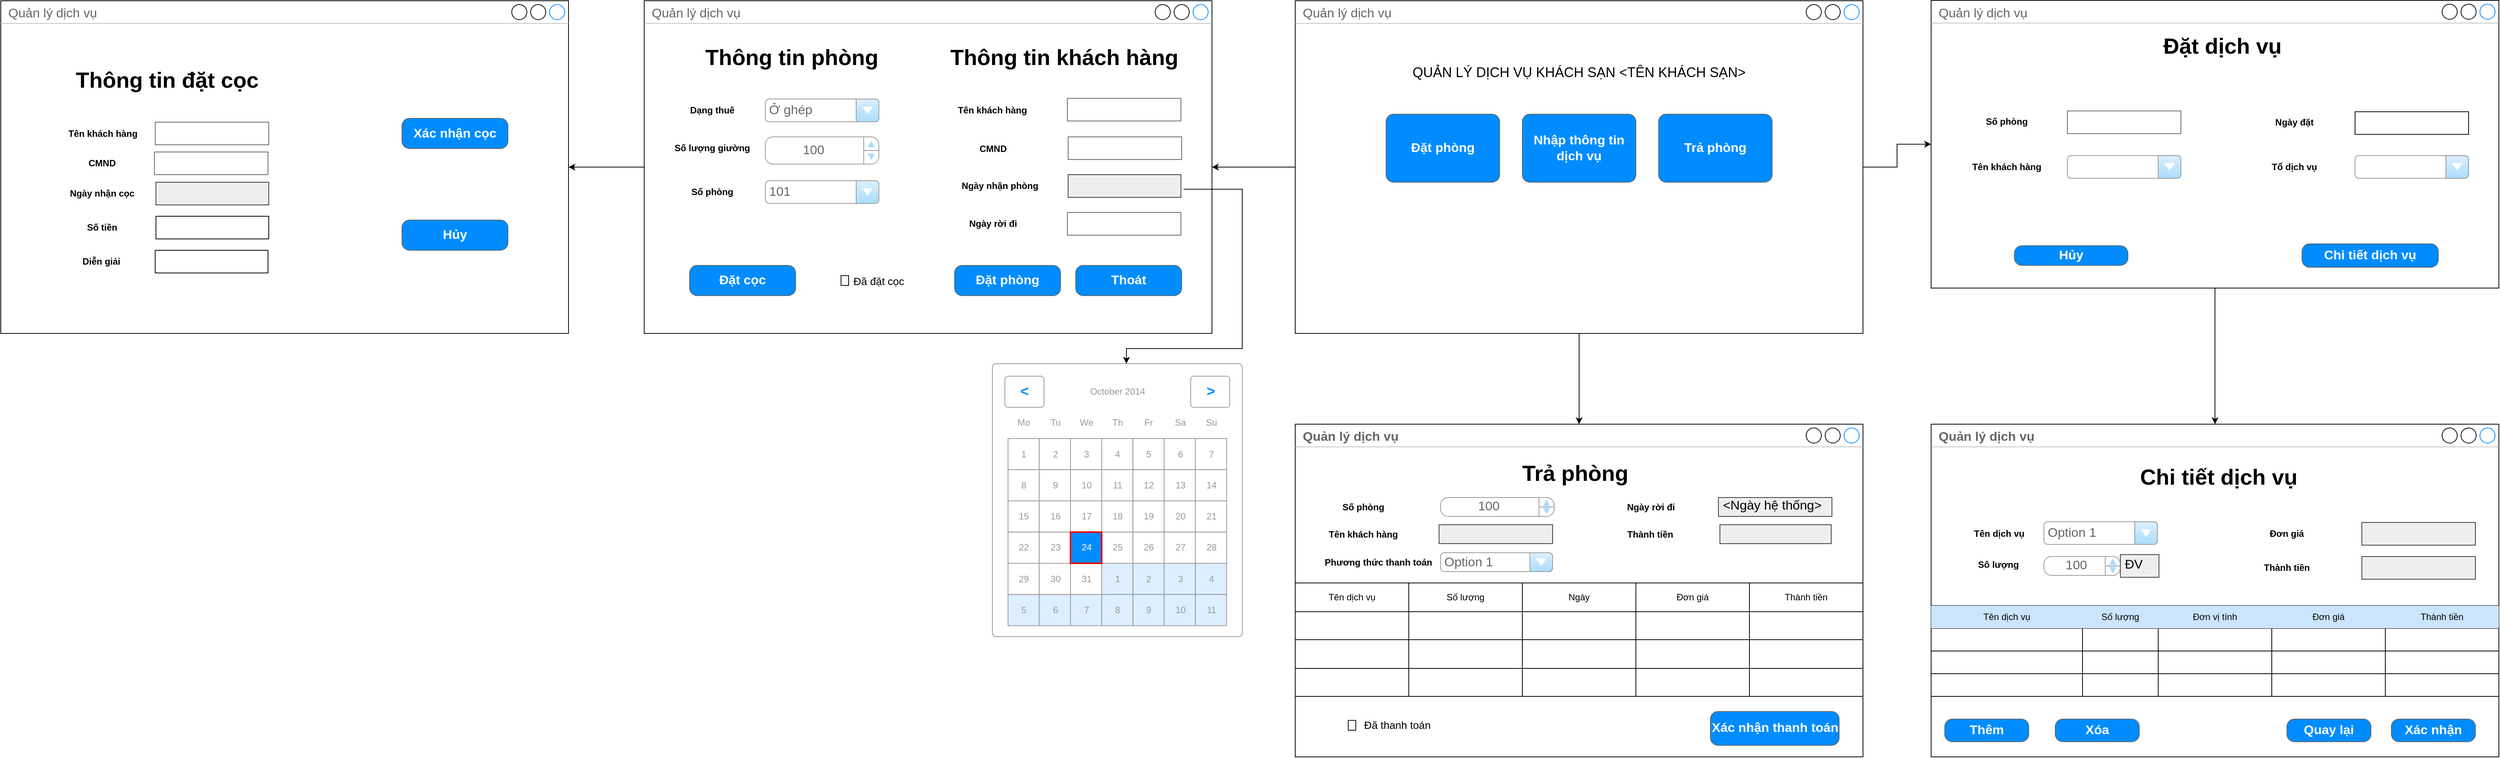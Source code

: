 <mxfile version="14.8.0" type="github">
  <diagram id="JSLYW5las_3jaCacX6Xa" name="Page-1">
    <mxGraphModel dx="2738" dy="547" grid="1" gridSize="10" guides="1" tooltips="1" connect="1" arrows="1" fold="1" page="1" pageScale="1" pageWidth="850" pageHeight="1100" math="0" shadow="0">
      <root>
        <mxCell id="0" />
        <mxCell id="1" parent="0" />
        <mxCell id="J86y39Cw3nPgJy3DNBM7-63" style="edgeStyle=orthogonalEdgeStyle;rounded=0;orthogonalLoop=1;jettySize=auto;html=1;" parent="1" source="ujUrHDo3ct17JqZA6DmU-1" target="iy7l8Z3j97CfQDaK9TCk-16" edge="1">
          <mxGeometry relative="1" as="geometry" />
        </mxCell>
        <mxCell id="J86y39Cw3nPgJy3DNBM7-64" style="edgeStyle=orthogonalEdgeStyle;rounded=0;orthogonalLoop=1;jettySize=auto;html=1;" parent="1" source="ujUrHDo3ct17JqZA6DmU-1" target="iy7l8Z3j97CfQDaK9TCk-17" edge="1">
          <mxGeometry relative="1" as="geometry" />
        </mxCell>
        <mxCell id="J86y39Cw3nPgJy3DNBM7-65" style="edgeStyle=orthogonalEdgeStyle;rounded=0;orthogonalLoop=1;jettySize=auto;html=1;" parent="1" source="ujUrHDo3ct17JqZA6DmU-1" target="ujUrHDo3ct17JqZA6DmU-11" edge="1">
          <mxGeometry relative="1" as="geometry" />
        </mxCell>
        <mxCell id="ujUrHDo3ct17JqZA6DmU-1" value="Quản lý dịch vụ" style="strokeWidth=1;shadow=0;dashed=0;align=center;html=1;shape=mxgraph.mockup.containers.window;align=left;verticalAlign=top;spacingLeft=8;strokeColor2=#008cff;strokeColor3=#c4c4c4;fontColor=#666666;mainText=;fontSize=17;labelBackgroundColor=none;" parent="1" vertex="1">
          <mxGeometry x="60" y="30" width="750" height="440" as="geometry" />
        </mxCell>
        <mxCell id="ujUrHDo3ct17JqZA6DmU-8" value="Đặt phòng" style="strokeWidth=1;shadow=0;dashed=0;align=center;html=1;shape=mxgraph.mockup.buttons.button;strokeColor=#666666;fontColor=#ffffff;mainText=;buttonStyle=round;fontSize=17;fontStyle=1;fillColor=#008cff;whiteSpace=wrap;" parent="1" vertex="1">
          <mxGeometry x="180" y="180" width="150" height="90" as="geometry" />
        </mxCell>
        <mxCell id="ujUrHDo3ct17JqZA6DmU-9" value="Nhập thông tin dịch vụ" style="strokeWidth=1;shadow=0;dashed=0;align=center;html=1;shape=mxgraph.mockup.buttons.button;strokeColor=#666666;fontColor=#ffffff;mainText=;buttonStyle=round;fontSize=17;fontStyle=1;fillColor=#008cff;whiteSpace=wrap;" parent="1" vertex="1">
          <mxGeometry x="360" y="180" width="150" height="90" as="geometry" />
        </mxCell>
        <mxCell id="ujUrHDo3ct17JqZA6DmU-10" value="Trả phòng" style="strokeWidth=1;shadow=0;dashed=0;align=center;html=1;shape=mxgraph.mockup.buttons.button;strokeColor=#666666;fontColor=#ffffff;mainText=;buttonStyle=round;fontSize=17;fontStyle=1;fillColor=#008cff;whiteSpace=wrap;" parent="1" vertex="1">
          <mxGeometry x="540" y="180" width="150" height="90" as="geometry" />
        </mxCell>
        <mxCell id="rDmMaY0uW623CmIvIKGu-4" style="edgeStyle=orthogonalEdgeStyle;rounded=0;orthogonalLoop=1;jettySize=auto;html=1;" parent="1" source="ujUrHDo3ct17JqZA6DmU-11" target="J86y39Cw3nPgJy3DNBM7-113" edge="1">
          <mxGeometry relative="1" as="geometry" />
        </mxCell>
        <mxCell id="ujUrHDo3ct17JqZA6DmU-11" value="Quản lý dịch vụ" style="strokeWidth=1;shadow=0;dashed=0;align=center;html=1;shape=mxgraph.mockup.containers.window;align=left;verticalAlign=top;spacingLeft=8;strokeColor2=#008cff;strokeColor3=#c4c4c4;fontColor=#666666;mainText=;fontSize=17;labelBackgroundColor=none;" parent="1" vertex="1">
          <mxGeometry x="-800" y="30" width="750" height="440" as="geometry" />
        </mxCell>
        <mxCell id="ujUrHDo3ct17JqZA6DmU-30" value="Dạng thuê" style="text;html=1;strokeColor=none;fillColor=none;align=center;verticalAlign=middle;whiteSpace=wrap;rounded=0;fontStyle=1" parent="1" vertex="1">
          <mxGeometry x="-770" y="160" width="120" height="30" as="geometry" />
        </mxCell>
        <mxCell id="ujUrHDo3ct17JqZA6DmU-31" value="Ở ghép" style="strokeWidth=1;shadow=0;dashed=0;align=center;html=1;shape=mxgraph.mockup.forms.comboBox;strokeColor=#999999;fillColor=#ddeeff;align=left;fillColor2=#aaddff;mainText=;fontColor=#666666;fontSize=17;spacingLeft=3;" parent="1" vertex="1">
          <mxGeometry x="-640" y="160" width="150" height="30" as="geometry" />
        </mxCell>
        <mxCell id="ujUrHDo3ct17JqZA6DmU-124" style="edgeStyle=orthogonalEdgeStyle;rounded=0;orthogonalLoop=1;jettySize=auto;html=1;fontSize=29;" parent="1" edge="1">
          <mxGeometry relative="1" as="geometry">
            <Array as="points">
              <mxPoint x="-400" y="235" />
              <mxPoint x="-400" y="453" />
              <mxPoint x="-370" y="453" />
              <mxPoint x="-370" y="990" />
            </Array>
            <mxPoint x="-490" y="235" as="sourcePoint" />
          </mxGeometry>
        </mxCell>
        <mxCell id="ujUrHDo3ct17JqZA6DmU-40" value="Thông tin phòng" style="text;html=1;strokeColor=none;fillColor=none;align=center;verticalAlign=middle;whiteSpace=wrap;rounded=0;fontSize=29;fontStyle=1" parent="1" vertex="1">
          <mxGeometry x="-760" y="70" width="310" height="70" as="geometry" />
        </mxCell>
        <mxCell id="ujUrHDo3ct17JqZA6DmU-41" value="Thông tin khách hàng" style="text;html=1;strokeColor=none;fillColor=none;align=center;verticalAlign=middle;whiteSpace=wrap;rounded=0;fontSize=29;fontStyle=1" parent="1" vertex="1">
          <mxGeometry x="-400" y="70" width="310" height="70" as="geometry" />
        </mxCell>
        <mxCell id="ujUrHDo3ct17JqZA6DmU-43" value="Tên khách hàng" style="text;html=1;strokeColor=none;fillColor=none;align=center;verticalAlign=middle;whiteSpace=wrap;rounded=0;fontStyle=1" parent="1" vertex="1">
          <mxGeometry x="-400" y="160" width="120" height="30" as="geometry" />
        </mxCell>
        <mxCell id="ujUrHDo3ct17JqZA6DmU-44" value="" style="strokeWidth=1;shadow=0;dashed=0;align=center;html=1;shape=mxgraph.mockup.text.textBox;fontColor=#666666;align=left;fontSize=17;spacingLeft=4;spacingTop=-3;strokeColor=#666666;mainText=;fillColor=#FFFFFF;" parent="1" vertex="1">
          <mxGeometry x="-241" y="159" width="150" height="30" as="geometry" />
        </mxCell>
        <mxCell id="ujUrHDo3ct17JqZA6DmU-45" value="CMND" style="text;html=1;strokeColor=none;fillColor=none;align=center;verticalAlign=middle;whiteSpace=wrap;rounded=0;fontStyle=1" parent="1" vertex="1">
          <mxGeometry x="-399" y="211" width="120" height="30" as="geometry" />
        </mxCell>
        <mxCell id="ujUrHDo3ct17JqZA6DmU-46" value="" style="strokeWidth=1;shadow=0;dashed=0;align=center;html=1;shape=mxgraph.mockup.text.textBox;fontColor=#666666;align=left;fontSize=17;spacingLeft=4;spacingTop=-3;strokeColor=#666666;mainText=;fillColor=#FFFFFF;" parent="1" vertex="1">
          <mxGeometry x="-240" y="210" width="150" height="30" as="geometry" />
        </mxCell>
        <mxCell id="ujUrHDo3ct17JqZA6DmU-47" value="Ngày rời đi" style="text;html=1;strokeColor=none;fillColor=none;align=center;verticalAlign=middle;whiteSpace=wrap;rounded=0;fontStyle=1" parent="1" vertex="1">
          <mxGeometry x="-399" y="310" width="120" height="30" as="geometry" />
        </mxCell>
        <mxCell id="ujUrHDo3ct17JqZA6DmU-117" style="edgeStyle=orthogonalEdgeStyle;rounded=0;orthogonalLoop=1;jettySize=auto;html=1;fontSize=29;exitX=1.017;exitY=0.608;exitDx=0;exitDy=0;exitPerimeter=0;" parent="1" target="ujUrHDo3ct17JqZA6DmU-63" edge="1">
          <mxGeometry relative="1" as="geometry">
            <Array as="points">
              <mxPoint x="-10" y="279" />
              <mxPoint x="-10" y="490" />
              <mxPoint x="-163" y="490" />
            </Array>
            <mxPoint x="-87.45" y="279.24" as="sourcePoint" />
          </mxGeometry>
        </mxCell>
        <mxCell id="ujUrHDo3ct17JqZA6DmU-61" value="Số lượng giường" style="text;html=1;strokeColor=none;fillColor=none;align=center;verticalAlign=middle;whiteSpace=wrap;rounded=0;fontStyle=1" parent="1" vertex="1">
          <mxGeometry x="-770" y="210" width="120" height="30" as="geometry" />
        </mxCell>
        <mxCell id="ujUrHDo3ct17JqZA6DmU-63" value="" style="strokeWidth=1;shadow=0;dashed=0;align=center;html=1;shape=mxgraph.mockup.forms.rrect;rSize=5;strokeColor=#999999;fillColor=#ffffff;fontSize=29;" parent="1" vertex="1">
          <mxGeometry x="-340" y="510" width="330" height="360.94" as="geometry" />
        </mxCell>
        <mxCell id="ujUrHDo3ct17JqZA6DmU-64" value="October 2014" style="strokeWidth=1;shadow=0;dashed=0;align=center;html=1;shape=mxgraph.mockup.forms.anchor;fontColor=#999999;" parent="ujUrHDo3ct17JqZA6DmU-63" vertex="1">
          <mxGeometry x="61.875" y="16.5" width="206.25" height="41.25" as="geometry" />
        </mxCell>
        <mxCell id="ujUrHDo3ct17JqZA6DmU-65" value="&lt;" style="strokeWidth=1;shadow=0;dashed=0;align=center;html=1;shape=mxgraph.mockup.forms.rrect;rSize=4;strokeColor=#999999;fontColor=#008cff;fontSize=19;fontStyle=1;" parent="ujUrHDo3ct17JqZA6DmU-63" vertex="1">
          <mxGeometry x="16.5" y="16.5" width="51.562" height="41.25" as="geometry" />
        </mxCell>
        <mxCell id="ujUrHDo3ct17JqZA6DmU-66" value="&gt;" style="strokeWidth=1;shadow=0;dashed=0;align=center;html=1;shape=mxgraph.mockup.forms.rrect;rSize=4;strokeColor=#999999;fontColor=#008cff;fontSize=19;fontStyle=1;" parent="ujUrHDo3ct17JqZA6DmU-63" vertex="1">
          <mxGeometry x="261.938" y="16.5" width="51.562" height="41.25" as="geometry" />
        </mxCell>
        <mxCell id="ujUrHDo3ct17JqZA6DmU-67" value="Mo" style="strokeWidth=1;shadow=0;dashed=0;align=center;html=1;shape=mxgraph.mockup.forms.anchor;fontColor=#999999;" parent="ujUrHDo3ct17JqZA6DmU-63" vertex="1">
          <mxGeometry x="20.625" y="57.75" width="41.25" height="41.25" as="geometry" />
        </mxCell>
        <mxCell id="ujUrHDo3ct17JqZA6DmU-68" value="Tu" style="strokeWidth=1;shadow=0;dashed=0;align=center;html=1;shape=mxgraph.mockup.forms.anchor;fontColor=#999999;" parent="ujUrHDo3ct17JqZA6DmU-63" vertex="1">
          <mxGeometry x="61.875" y="57.75" width="41.25" height="41.25" as="geometry" />
        </mxCell>
        <mxCell id="ujUrHDo3ct17JqZA6DmU-69" value="We" style="strokeWidth=1;shadow=0;dashed=0;align=center;html=1;shape=mxgraph.mockup.forms.anchor;fontColor=#999999;" parent="ujUrHDo3ct17JqZA6DmU-63" vertex="1">
          <mxGeometry x="103.125" y="57.75" width="41.25" height="41.25" as="geometry" />
        </mxCell>
        <mxCell id="ujUrHDo3ct17JqZA6DmU-70" value="Th" style="strokeWidth=1;shadow=0;dashed=0;align=center;html=1;shape=mxgraph.mockup.forms.anchor;fontColor=#999999;" parent="ujUrHDo3ct17JqZA6DmU-63" vertex="1">
          <mxGeometry x="144.375" y="57.75" width="41.25" height="41.25" as="geometry" />
        </mxCell>
        <mxCell id="ujUrHDo3ct17JqZA6DmU-71" value="Fr" style="strokeWidth=1;shadow=0;dashed=0;align=center;html=1;shape=mxgraph.mockup.forms.anchor;fontColor=#999999;" parent="ujUrHDo3ct17JqZA6DmU-63" vertex="1">
          <mxGeometry x="185.625" y="57.75" width="41.25" height="41.25" as="geometry" />
        </mxCell>
        <mxCell id="ujUrHDo3ct17JqZA6DmU-72" value="Sa" style="strokeWidth=1;shadow=0;dashed=0;align=center;html=1;shape=mxgraph.mockup.forms.anchor;fontColor=#999999;" parent="ujUrHDo3ct17JqZA6DmU-63" vertex="1">
          <mxGeometry x="226.875" y="57.75" width="41.25" height="41.25" as="geometry" />
        </mxCell>
        <mxCell id="ujUrHDo3ct17JqZA6DmU-73" value="Su" style="strokeWidth=1;shadow=0;dashed=0;align=center;html=1;shape=mxgraph.mockup.forms.anchor;fontColor=#999999;" parent="ujUrHDo3ct17JqZA6DmU-63" vertex="1">
          <mxGeometry x="268.125" y="57.75" width="41.25" height="41.25" as="geometry" />
        </mxCell>
        <mxCell id="ujUrHDo3ct17JqZA6DmU-74" value="1" style="strokeWidth=1;shadow=0;dashed=0;align=center;html=1;shape=mxgraph.mockup.forms.rrect;rSize=0;strokeColor=#999999;fontColor=#999999;" parent="ujUrHDo3ct17JqZA6DmU-63" vertex="1">
          <mxGeometry x="20.625" y="99.001" width="41.25" height="41.25" as="geometry" />
        </mxCell>
        <mxCell id="ujUrHDo3ct17JqZA6DmU-75" value="2" style="strokeWidth=1;shadow=0;dashed=0;align=center;html=1;shape=mxgraph.mockup.forms.rrect;rSize=0;strokeColor=#999999;fontColor=#999999;" parent="ujUrHDo3ct17JqZA6DmU-63" vertex="1">
          <mxGeometry x="61.875" y="99.001" width="41.25" height="41.25" as="geometry" />
        </mxCell>
        <mxCell id="ujUrHDo3ct17JqZA6DmU-76" value="3" style="strokeWidth=1;shadow=0;dashed=0;align=center;html=1;shape=mxgraph.mockup.forms.rrect;rSize=0;strokeColor=#999999;fontColor=#999999;" parent="ujUrHDo3ct17JqZA6DmU-63" vertex="1">
          <mxGeometry x="103.125" y="99.001" width="41.25" height="41.25" as="geometry" />
        </mxCell>
        <mxCell id="ujUrHDo3ct17JqZA6DmU-77" value="4" style="strokeWidth=1;shadow=0;dashed=0;align=center;html=1;shape=mxgraph.mockup.forms.rrect;rSize=0;strokeColor=#999999;fontColor=#999999;" parent="ujUrHDo3ct17JqZA6DmU-63" vertex="1">
          <mxGeometry x="144.375" y="99.001" width="41.25" height="41.25" as="geometry" />
        </mxCell>
        <mxCell id="ujUrHDo3ct17JqZA6DmU-78" value="5" style="strokeWidth=1;shadow=0;dashed=0;align=center;html=1;shape=mxgraph.mockup.forms.rrect;rSize=0;strokeColor=#999999;fontColor=#999999;" parent="ujUrHDo3ct17JqZA6DmU-63" vertex="1">
          <mxGeometry x="185.625" y="99.001" width="41.25" height="41.25" as="geometry" />
        </mxCell>
        <mxCell id="ujUrHDo3ct17JqZA6DmU-79" value="6" style="strokeWidth=1;shadow=0;dashed=0;align=center;html=1;shape=mxgraph.mockup.forms.rrect;rSize=0;strokeColor=#999999;fontColor=#999999;" parent="ujUrHDo3ct17JqZA6DmU-63" vertex="1">
          <mxGeometry x="226.875" y="99.001" width="41.25" height="41.25" as="geometry" />
        </mxCell>
        <mxCell id="ujUrHDo3ct17JqZA6DmU-80" value="7" style="strokeWidth=1;shadow=0;dashed=0;align=center;html=1;shape=mxgraph.mockup.forms.rrect;rSize=0;strokeColor=#999999;fontColor=#999999;" parent="ujUrHDo3ct17JqZA6DmU-63" vertex="1">
          <mxGeometry x="268.125" y="99.001" width="41.25" height="41.25" as="geometry" />
        </mxCell>
        <mxCell id="ujUrHDo3ct17JqZA6DmU-81" value="8" style="strokeWidth=1;shadow=0;dashed=0;align=center;html=1;shape=mxgraph.mockup.forms.rrect;rSize=0;strokeColor=#999999;fontColor=#999999;" parent="ujUrHDo3ct17JqZA6DmU-63" vertex="1">
          <mxGeometry x="20.625" y="140.251" width="41.25" height="41.25" as="geometry" />
        </mxCell>
        <mxCell id="ujUrHDo3ct17JqZA6DmU-82" value="9" style="strokeWidth=1;shadow=0;dashed=0;align=center;html=1;shape=mxgraph.mockup.forms.rrect;rSize=0;strokeColor=#999999;fontColor=#999999;" parent="ujUrHDo3ct17JqZA6DmU-63" vertex="1">
          <mxGeometry x="61.875" y="140.251" width="41.25" height="41.25" as="geometry" />
        </mxCell>
        <mxCell id="ujUrHDo3ct17JqZA6DmU-83" value="10" style="strokeWidth=1;shadow=0;dashed=0;align=center;html=1;shape=mxgraph.mockup.forms.rrect;rSize=0;strokeColor=#999999;fontColor=#999999;" parent="ujUrHDo3ct17JqZA6DmU-63" vertex="1">
          <mxGeometry x="103.125" y="140.251" width="41.25" height="41.25" as="geometry" />
        </mxCell>
        <mxCell id="ujUrHDo3ct17JqZA6DmU-84" value="11" style="strokeWidth=1;shadow=0;dashed=0;align=center;html=1;shape=mxgraph.mockup.forms.rrect;rSize=0;strokeColor=#999999;fontColor=#999999;" parent="ujUrHDo3ct17JqZA6DmU-63" vertex="1">
          <mxGeometry x="144.375" y="140.251" width="41.25" height="41.25" as="geometry" />
        </mxCell>
        <mxCell id="ujUrHDo3ct17JqZA6DmU-85" value="12" style="strokeWidth=1;shadow=0;dashed=0;align=center;html=1;shape=mxgraph.mockup.forms.rrect;rSize=0;strokeColor=#999999;fontColor=#999999;" parent="ujUrHDo3ct17JqZA6DmU-63" vertex="1">
          <mxGeometry x="185.625" y="140.251" width="41.25" height="41.25" as="geometry" />
        </mxCell>
        <mxCell id="ujUrHDo3ct17JqZA6DmU-86" value="13" style="strokeWidth=1;shadow=0;dashed=0;align=center;html=1;shape=mxgraph.mockup.forms.rrect;rSize=0;strokeColor=#999999;fontColor=#999999;" parent="ujUrHDo3ct17JqZA6DmU-63" vertex="1">
          <mxGeometry x="226.875" y="140.251" width="41.25" height="41.25" as="geometry" />
        </mxCell>
        <mxCell id="ujUrHDo3ct17JqZA6DmU-87" value="14" style="strokeWidth=1;shadow=0;dashed=0;align=center;html=1;shape=mxgraph.mockup.forms.rrect;rSize=0;strokeColor=#999999;fontColor=#999999;" parent="ujUrHDo3ct17JqZA6DmU-63" vertex="1">
          <mxGeometry x="268.125" y="140.251" width="41.25" height="41.25" as="geometry" />
        </mxCell>
        <mxCell id="ujUrHDo3ct17JqZA6DmU-88" value="15" style="strokeWidth=1;shadow=0;dashed=0;align=center;html=1;shape=mxgraph.mockup.forms.rrect;rSize=0;strokeColor=#999999;fontColor=#999999;" parent="ujUrHDo3ct17JqZA6DmU-63" vertex="1">
          <mxGeometry x="20.625" y="181.501" width="41.25" height="41.25" as="geometry" />
        </mxCell>
        <mxCell id="ujUrHDo3ct17JqZA6DmU-89" value="16" style="strokeWidth=1;shadow=0;dashed=0;align=center;html=1;shape=mxgraph.mockup.forms.rrect;rSize=0;strokeColor=#999999;fontColor=#999999;" parent="ujUrHDo3ct17JqZA6DmU-63" vertex="1">
          <mxGeometry x="61.875" y="181.501" width="41.25" height="41.25" as="geometry" />
        </mxCell>
        <mxCell id="ujUrHDo3ct17JqZA6DmU-90" value="17" style="strokeWidth=1;shadow=0;dashed=0;align=center;html=1;shape=mxgraph.mockup.forms.rrect;rSize=0;strokeColor=#999999;fontColor=#999999;" parent="ujUrHDo3ct17JqZA6DmU-63" vertex="1">
          <mxGeometry x="103.125" y="181.501" width="41.25" height="41.25" as="geometry" />
        </mxCell>
        <mxCell id="ujUrHDo3ct17JqZA6DmU-91" value="18" style="strokeWidth=1;shadow=0;dashed=0;align=center;html=1;shape=mxgraph.mockup.forms.rrect;rSize=0;strokeColor=#999999;fontColor=#999999;" parent="ujUrHDo3ct17JqZA6DmU-63" vertex="1">
          <mxGeometry x="144.375" y="181.501" width="41.25" height="41.25" as="geometry" />
        </mxCell>
        <mxCell id="ujUrHDo3ct17JqZA6DmU-92" value="19" style="strokeWidth=1;shadow=0;dashed=0;align=center;html=1;shape=mxgraph.mockup.forms.rrect;rSize=0;strokeColor=#999999;fontColor=#999999;" parent="ujUrHDo3ct17JqZA6DmU-63" vertex="1">
          <mxGeometry x="185.625" y="181.501" width="41.25" height="41.25" as="geometry" />
        </mxCell>
        <mxCell id="ujUrHDo3ct17JqZA6DmU-93" value="20" style="strokeWidth=1;shadow=0;dashed=0;align=center;html=1;shape=mxgraph.mockup.forms.rrect;rSize=0;strokeColor=#999999;fontColor=#999999;" parent="ujUrHDo3ct17JqZA6DmU-63" vertex="1">
          <mxGeometry x="226.875" y="181.501" width="41.25" height="41.25" as="geometry" />
        </mxCell>
        <mxCell id="ujUrHDo3ct17JqZA6DmU-94" value="21" style="strokeWidth=1;shadow=0;dashed=0;align=center;html=1;shape=mxgraph.mockup.forms.rrect;rSize=0;strokeColor=#999999;fontColor=#999999;" parent="ujUrHDo3ct17JqZA6DmU-63" vertex="1">
          <mxGeometry x="268.125" y="181.501" width="41.25" height="41.25" as="geometry" />
        </mxCell>
        <mxCell id="ujUrHDo3ct17JqZA6DmU-95" value="22" style="strokeWidth=1;shadow=0;dashed=0;align=center;html=1;shape=mxgraph.mockup.forms.rrect;rSize=0;strokeColor=#999999;fontColor=#999999;" parent="ujUrHDo3ct17JqZA6DmU-63" vertex="1">
          <mxGeometry x="20.625" y="222.752" width="41.25" height="41.25" as="geometry" />
        </mxCell>
        <mxCell id="ujUrHDo3ct17JqZA6DmU-96" value="23" style="strokeWidth=1;shadow=0;dashed=0;align=center;html=1;shape=mxgraph.mockup.forms.rrect;rSize=0;strokeColor=#999999;fontColor=#999999;" parent="ujUrHDo3ct17JqZA6DmU-63" vertex="1">
          <mxGeometry x="61.875" y="222.752" width="41.25" height="41.25" as="geometry" />
        </mxCell>
        <mxCell id="ujUrHDo3ct17JqZA6DmU-97" value="25" style="strokeWidth=1;shadow=0;dashed=0;align=center;html=1;shape=mxgraph.mockup.forms.rrect;rSize=0;strokeColor=#999999;fontColor=#999999;" parent="ujUrHDo3ct17JqZA6DmU-63" vertex="1">
          <mxGeometry x="144.375" y="222.752" width="41.25" height="41.25" as="geometry" />
        </mxCell>
        <mxCell id="ujUrHDo3ct17JqZA6DmU-98" value="26" style="strokeWidth=1;shadow=0;dashed=0;align=center;html=1;shape=mxgraph.mockup.forms.rrect;rSize=0;strokeColor=#999999;fontColor=#999999;" parent="ujUrHDo3ct17JqZA6DmU-63" vertex="1">
          <mxGeometry x="185.625" y="222.752" width="41.25" height="41.25" as="geometry" />
        </mxCell>
        <mxCell id="ujUrHDo3ct17JqZA6DmU-99" value="27" style="strokeWidth=1;shadow=0;dashed=0;align=center;html=1;shape=mxgraph.mockup.forms.rrect;rSize=0;strokeColor=#999999;fontColor=#999999;" parent="ujUrHDo3ct17JqZA6DmU-63" vertex="1">
          <mxGeometry x="226.875" y="222.752" width="41.25" height="41.25" as="geometry" />
        </mxCell>
        <mxCell id="ujUrHDo3ct17JqZA6DmU-100" value="28" style="strokeWidth=1;shadow=0;dashed=0;align=center;html=1;shape=mxgraph.mockup.forms.rrect;rSize=0;strokeColor=#999999;fontColor=#999999;" parent="ujUrHDo3ct17JqZA6DmU-63" vertex="1">
          <mxGeometry x="268.125" y="222.752" width="41.25" height="41.25" as="geometry" />
        </mxCell>
        <mxCell id="ujUrHDo3ct17JqZA6DmU-101" value="29" style="strokeWidth=1;shadow=0;dashed=0;align=center;html=1;shape=mxgraph.mockup.forms.rrect;rSize=0;strokeColor=#999999;fontColor=#999999;" parent="ujUrHDo3ct17JqZA6DmU-63" vertex="1">
          <mxGeometry x="20.625" y="264.002" width="41.25" height="41.25" as="geometry" />
        </mxCell>
        <mxCell id="ujUrHDo3ct17JqZA6DmU-102" value="30" style="strokeWidth=1;shadow=0;dashed=0;align=center;html=1;shape=mxgraph.mockup.forms.rrect;rSize=0;strokeColor=#999999;fontColor=#999999;" parent="ujUrHDo3ct17JqZA6DmU-63" vertex="1">
          <mxGeometry x="61.875" y="264.002" width="41.25" height="41.25" as="geometry" />
        </mxCell>
        <mxCell id="ujUrHDo3ct17JqZA6DmU-103" value="31" style="strokeWidth=1;shadow=0;dashed=0;align=center;html=1;shape=mxgraph.mockup.forms.rrect;rSize=0;strokeColor=#999999;fontColor=#999999;" parent="ujUrHDo3ct17JqZA6DmU-63" vertex="1">
          <mxGeometry x="103.125" y="264.002" width="41.25" height="41.25" as="geometry" />
        </mxCell>
        <mxCell id="ujUrHDo3ct17JqZA6DmU-104" value="1" style="strokeWidth=1;shadow=0;dashed=0;align=center;html=1;shape=mxgraph.mockup.forms.rrect;rSize=0;strokeColor=#999999;fontColor=#999999;fillColor=#ddeeff;" parent="ujUrHDo3ct17JqZA6DmU-63" vertex="1">
          <mxGeometry x="144.375" y="264.002" width="41.25" height="41.25" as="geometry" />
        </mxCell>
        <mxCell id="ujUrHDo3ct17JqZA6DmU-105" value="2" style="strokeWidth=1;shadow=0;dashed=0;align=center;html=1;shape=mxgraph.mockup.forms.rrect;rSize=0;strokeColor=#999999;fontColor=#999999;fillColor=#ddeeff;" parent="ujUrHDo3ct17JqZA6DmU-63" vertex="1">
          <mxGeometry x="185.625" y="264.002" width="41.25" height="41.25" as="geometry" />
        </mxCell>
        <mxCell id="ujUrHDo3ct17JqZA6DmU-106" value="3" style="strokeWidth=1;shadow=0;dashed=0;align=center;html=1;shape=mxgraph.mockup.forms.rrect;rSize=0;strokeColor=#999999;fontColor=#999999;fillColor=#ddeeff;" parent="ujUrHDo3ct17JqZA6DmU-63" vertex="1">
          <mxGeometry x="226.875" y="264.002" width="41.25" height="41.25" as="geometry" />
        </mxCell>
        <mxCell id="ujUrHDo3ct17JqZA6DmU-107" value="4" style="strokeWidth=1;shadow=0;dashed=0;align=center;html=1;shape=mxgraph.mockup.forms.rrect;rSize=0;strokeColor=#999999;fontColor=#999999;fillColor=#ddeeff;" parent="ujUrHDo3ct17JqZA6DmU-63" vertex="1">
          <mxGeometry x="268.125" y="264.002" width="41.25" height="41.25" as="geometry" />
        </mxCell>
        <mxCell id="ujUrHDo3ct17JqZA6DmU-108" value="5" style="strokeWidth=1;shadow=0;dashed=0;align=center;html=1;shape=mxgraph.mockup.forms.rrect;rSize=0;strokeColor=#999999;fontColor=#999999;fillColor=#ddeeff;" parent="ujUrHDo3ct17JqZA6DmU-63" vertex="1">
          <mxGeometry x="20.625" y="305.252" width="41.25" height="41.25" as="geometry" />
        </mxCell>
        <mxCell id="ujUrHDo3ct17JqZA6DmU-109" value="6" style="strokeWidth=1;shadow=0;dashed=0;align=center;html=1;shape=mxgraph.mockup.forms.rrect;rSize=0;strokeColor=#999999;fontColor=#999999;fillColor=#ddeeff;" parent="ujUrHDo3ct17JqZA6DmU-63" vertex="1">
          <mxGeometry x="61.875" y="305.252" width="41.25" height="41.25" as="geometry" />
        </mxCell>
        <mxCell id="ujUrHDo3ct17JqZA6DmU-110" value="7" style="strokeWidth=1;shadow=0;dashed=0;align=center;html=1;shape=mxgraph.mockup.forms.rrect;rSize=0;strokeColor=#999999;fontColor=#999999;fillColor=#ddeeff;" parent="ujUrHDo3ct17JqZA6DmU-63" vertex="1">
          <mxGeometry x="103.125" y="305.252" width="41.25" height="41.25" as="geometry" />
        </mxCell>
        <mxCell id="ujUrHDo3ct17JqZA6DmU-111" value="8" style="strokeWidth=1;shadow=0;dashed=0;align=center;html=1;shape=mxgraph.mockup.forms.rrect;rSize=0;strokeColor=#999999;fontColor=#999999;fillColor=#ddeeff;" parent="ujUrHDo3ct17JqZA6DmU-63" vertex="1">
          <mxGeometry x="144.375" y="305.252" width="41.25" height="41.25" as="geometry" />
        </mxCell>
        <mxCell id="ujUrHDo3ct17JqZA6DmU-112" value="9" style="strokeWidth=1;shadow=0;dashed=0;align=center;html=1;shape=mxgraph.mockup.forms.rrect;rSize=0;strokeColor=#999999;fontColor=#999999;fillColor=#ddeeff;" parent="ujUrHDo3ct17JqZA6DmU-63" vertex="1">
          <mxGeometry x="185.625" y="305.252" width="41.25" height="41.25" as="geometry" />
        </mxCell>
        <mxCell id="ujUrHDo3ct17JqZA6DmU-113" value="10" style="strokeWidth=1;shadow=0;dashed=0;align=center;html=1;shape=mxgraph.mockup.forms.rrect;rSize=0;strokeColor=#999999;fontColor=#999999;fillColor=#ddeeff;" parent="ujUrHDo3ct17JqZA6DmU-63" vertex="1">
          <mxGeometry x="226.875" y="305.252" width="41.25" height="41.25" as="geometry" />
        </mxCell>
        <mxCell id="ujUrHDo3ct17JqZA6DmU-114" value="11" style="strokeWidth=1;shadow=0;dashed=0;align=center;html=1;shape=mxgraph.mockup.forms.rrect;rSize=0;strokeColor=#999999;fontColor=#999999;fillColor=#ddeeff;" parent="ujUrHDo3ct17JqZA6DmU-63" vertex="1">
          <mxGeometry x="268.125" y="305.252" width="41.25" height="41.25" as="geometry" />
        </mxCell>
        <mxCell id="ujUrHDo3ct17JqZA6DmU-115" value="24" style="strokeWidth=1;shadow=0;dashed=0;align=center;html=1;shape=mxgraph.mockup.forms.rrect;rSize=0;strokeColor=#ff0000;fontColor=#ffffff;strokeWidth=2;fillColor=#008cff;" parent="ujUrHDo3ct17JqZA6DmU-63" vertex="1">
          <mxGeometry x="103.125" y="222.752" width="41.25" height="41.25" as="geometry" />
        </mxCell>
        <mxCell id="ujUrHDo3ct17JqZA6DmU-132" value="&lt;table cellpadding=&quot;0&quot; cellspacing=&quot;0&quot; style=&quot;width:100%;height:100%;&quot;&gt;&lt;tr&gt;&lt;td style=&quot;width:85%&quot;&gt;100&lt;/td&gt;&lt;td style=&quot;width:15%&quot;&gt;&lt;/td&gt;&lt;/tr&gt;&lt;/table&gt;" style="strokeWidth=1;shadow=0;dashed=0;align=center;html=1;shape=mxgraph.mockup.forms.spinner;strokeColor=#999999;spinLayout=right;spinStyle=normal;adjStyle=triangle;fillColor=#aaddff;fontSize=17;fontColor=#666666;mainText=;html=1;overflow=fill;" parent="1" vertex="1">
          <mxGeometry x="-640" y="210" width="150" height="36" as="geometry" />
        </mxCell>
        <mxCell id="iy7l8Z3j97CfQDaK9TCk-1" value="QUẢN LÝ DỊCH VỤ KHÁCH SẠN &amp;lt;TÊN KHÁCH SẠN&amp;gt;" style="text;html=1;strokeColor=none;fillColor=none;align=center;verticalAlign=middle;whiteSpace=wrap;rounded=0;fontSize=18;" parent="1" vertex="1">
          <mxGeometry x="180" y="80" width="510" height="90" as="geometry" />
        </mxCell>
        <mxCell id="iy7l8Z3j97CfQDaK9TCk-15" value="Thoát" style="strokeWidth=1;shadow=0;dashed=0;align=center;html=1;shape=mxgraph.mockup.buttons.button;strokeColor=#666666;fontColor=#ffffff;mainText=;buttonStyle=round;fontSize=17;fontStyle=1;fillColor=#008cff;whiteSpace=wrap;" parent="1" vertex="1">
          <mxGeometry x="-230" y="380" width="140" height="40" as="geometry" />
        </mxCell>
        <mxCell id="J86y39Cw3nPgJy3DNBM7-62" style="edgeStyle=orthogonalEdgeStyle;rounded=0;orthogonalLoop=1;jettySize=auto;html=1;" parent="1" source="iy7l8Z3j97CfQDaK9TCk-16" target="J86y39Cw3nPgJy3DNBM7-3" edge="1">
          <mxGeometry relative="1" as="geometry" />
        </mxCell>
        <mxCell id="iy7l8Z3j97CfQDaK9TCk-16" value="Quản lý dịch vụ" style="strokeWidth=1;shadow=0;dashed=0;align=center;html=1;shape=mxgraph.mockup.containers.window;align=left;verticalAlign=top;spacingLeft=8;strokeColor2=#008cff;strokeColor3=#c4c4c4;fontColor=#666666;mainText=;fontSize=17;labelBackgroundColor=none;" parent="1" vertex="1">
          <mxGeometry x="900" y="29.5" width="750" height="380.5" as="geometry" />
        </mxCell>
        <mxCell id="WSn2ks0rtRTlL89xFY6x-6" value="Đặt phòng" style="strokeWidth=1;shadow=0;dashed=0;align=center;html=1;shape=mxgraph.mockup.buttons.button;strokeColor=#666666;fontColor=#ffffff;mainText=;buttonStyle=round;fontSize=17;fontStyle=1;fillColor=#008cff;whiteSpace=wrap;" parent="1" vertex="1">
          <mxGeometry x="-390" y="380" width="140" height="40" as="geometry" />
        </mxCell>
        <mxCell id="WSn2ks0rtRTlL89xFY6x-7" value="Số phòng" style="text;html=1;strokeColor=none;fillColor=none;align=center;verticalAlign=middle;whiteSpace=wrap;rounded=0;fontStyle=1" parent="1" vertex="1">
          <mxGeometry x="940" y="174.75" width="120" height="30" as="geometry" />
        </mxCell>
        <mxCell id="WSn2ks0rtRTlL89xFY6x-8" value="" style="strokeWidth=1;shadow=0;dashed=0;align=center;html=1;shape=mxgraph.mockup.text.textBox;fontColor=#666666;align=left;fontSize=17;spacingLeft=4;spacingTop=-3;strokeColor=#666666;mainText=;fillColor=#FFFFFF;" parent="1" vertex="1">
          <mxGeometry x="1080" y="175.75" width="150" height="30" as="geometry" />
        </mxCell>
        <mxCell id="WSn2ks0rtRTlL89xFY6x-9" value="Đặt dịch vụ" style="text;html=1;strokeColor=none;fillColor=none;align=center;verticalAlign=middle;whiteSpace=wrap;rounded=0;fontSize=29;fontStyle=1" parent="1" vertex="1">
          <mxGeometry x="1130" y="70" width="310" height="40" as="geometry" />
        </mxCell>
        <mxCell id="WSn2ks0rtRTlL89xFY6x-10" value="Tổ dịch vụ" style="text;html=1;strokeColor=none;fillColor=none;align=center;verticalAlign=middle;whiteSpace=wrap;rounded=0;fontStyle=1" parent="1" vertex="1">
          <mxGeometry x="1320" y="234.75" width="120" height="30" as="geometry" />
        </mxCell>
        <mxCell id="VkYrBGM2DWGojtH8OoqM-132" value="" style="group" parent="1" vertex="1" connectable="0">
          <mxGeometry x="50" y="590" width="760" height="440" as="geometry" />
        </mxCell>
        <mxCell id="iy7l8Z3j97CfQDaK9TCk-17" value="Quản lý dịch vụ" style="strokeWidth=1;shadow=0;dashed=0;align=center;html=1;shape=mxgraph.mockup.containers.window;align=left;verticalAlign=top;spacingLeft=8;strokeColor2=#008cff;strokeColor3=#c4c4c4;fontColor=#666666;mainText=;fontSize=17;labelBackgroundColor=none;fontStyle=1" parent="VkYrBGM2DWGojtH8OoqM-132" vertex="1">
          <mxGeometry x="10" width="750" height="440" as="geometry" />
        </mxCell>
        <mxCell id="WSn2ks0rtRTlL89xFY6x-16" value="Trả phòng" style="text;html=1;strokeColor=none;fillColor=none;align=center;verticalAlign=middle;whiteSpace=wrap;rounded=0;fontSize=29;fontStyle=1" parent="VkYrBGM2DWGojtH8OoqM-132" vertex="1">
          <mxGeometry x="215" y="40" width="330" height="50" as="geometry" />
        </mxCell>
        <mxCell id="WSn2ks0rtRTlL89xFY6x-17" value="Số phòng" style="text;html=1;strokeColor=none;fillColor=none;align=center;verticalAlign=middle;whiteSpace=wrap;rounded=0;fontStyle=1" parent="VkYrBGM2DWGojtH8OoqM-132" vertex="1">
          <mxGeometry x="40" y="97" width="120" height="25" as="geometry" />
        </mxCell>
        <mxCell id="WSn2ks0rtRTlL89xFY6x-18" value="&lt;table cellpadding=&quot;0&quot; cellspacing=&quot;0&quot; style=&quot;width:100%;height:100%;&quot;&gt;&lt;tr&gt;&lt;td style=&quot;width:85%&quot;&gt;100&lt;/td&gt;&lt;td style=&quot;width:15%&quot;&gt;&lt;/td&gt;&lt;/tr&gt;&lt;/table&gt;" style="strokeWidth=1;shadow=0;dashed=0;align=center;html=1;shape=mxgraph.mockup.forms.spinner;strokeColor=#999999;spinLayout=right;spinStyle=normal;adjStyle=triangle;fillColor=#aaddff;fontSize=17;fontColor=#666666;mainText=;html=1;overflow=fill;" parent="VkYrBGM2DWGojtH8OoqM-132" vertex="1">
          <mxGeometry x="202" y="97" width="150" height="25" as="geometry" />
        </mxCell>
        <mxCell id="VkYrBGM2DWGojtH8OoqM-6" value="Tên khách hàng" style="text;html=1;strokeColor=none;fillColor=none;align=center;verticalAlign=middle;whiteSpace=wrap;rounded=0;fontStyle=1" parent="VkYrBGM2DWGojtH8OoqM-132" vertex="1">
          <mxGeometry x="40" y="133" width="120" height="25" as="geometry" />
        </mxCell>
        <mxCell id="VkYrBGM2DWGojtH8OoqM-7" value="" style="strokeWidth=1;shadow=0;dashed=0;align=center;html=1;shape=mxgraph.mockup.text.textBox;align=left;fontSize=17;spacingLeft=4;spacingTop=-3;strokeColor=#36393d;mainText=;fillColor=#eeeeee;" parent="VkYrBGM2DWGojtH8OoqM-132" vertex="1">
          <mxGeometry x="200" y="133" width="150" height="25" as="geometry" />
        </mxCell>
        <mxCell id="VkYrBGM2DWGojtH8OoqM-8" value="Ngày rời đi" style="text;html=1;strokeColor=none;fillColor=none;align=center;verticalAlign=middle;whiteSpace=wrap;rounded=0;fontStyle=1" parent="VkYrBGM2DWGojtH8OoqM-132" vertex="1">
          <mxGeometry x="420" y="97" width="120" height="25" as="geometry" />
        </mxCell>
        <mxCell id="VkYrBGM2DWGojtH8OoqM-9" value="&amp;lt;Ngày hệ thống&amp;gt;" style="strokeWidth=1;shadow=0;dashed=0;align=center;html=1;shape=mxgraph.mockup.text.textBox;align=left;fontSize=17;spacingLeft=4;spacingTop=-3;strokeColor=#36393d;mainText=;fillColor=#eeeeee;" parent="VkYrBGM2DWGojtH8OoqM-132" vertex="1">
          <mxGeometry x="569" y="97" width="150" height="25" as="geometry" />
        </mxCell>
        <mxCell id="VkYrBGM2DWGojtH8OoqM-126" value="" style="rounded=0;whiteSpace=wrap;html=1;align=left;fillColor=#eeeeee;strokeColor=#36393d;" parent="VkYrBGM2DWGojtH8OoqM-132" vertex="1">
          <mxGeometry x="571" y="133" width="147" height="25" as="geometry" />
        </mxCell>
        <mxCell id="VkYrBGM2DWGojtH8OoqM-129" value="Xác nhận thanh toán" style="strokeWidth=1;shadow=0;dashed=0;align=center;html=1;shape=mxgraph.mockup.buttons.button;strokeColor=#666666;fontColor=#ffffff;mainText=;buttonStyle=round;fontSize=17;fontStyle=1;fillColor=#008cff;whiteSpace=wrap;" parent="VkYrBGM2DWGojtH8OoqM-132" vertex="1">
          <mxGeometry x="558.5" y="380" width="170" height="44.74" as="geometry" />
        </mxCell>
        <mxCell id="J86y39Cw3nPgJy3DNBM7-66" value="Thành tiền" style="text;html=1;strokeColor=none;fillColor=none;align=center;verticalAlign=middle;whiteSpace=wrap;rounded=0;fontStyle=1" parent="VkYrBGM2DWGojtH8OoqM-132" vertex="1">
          <mxGeometry x="419" y="133" width="120" height="25" as="geometry" />
        </mxCell>
        <mxCell id="J86y39Cw3nPgJy3DNBM7-67" value="" style="shape=table;html=1;whiteSpace=wrap;startSize=0;container=1;collapsible=0;childLayout=tableLayout;" parent="VkYrBGM2DWGojtH8OoqM-132" vertex="1">
          <mxGeometry x="10" y="210" width="750" height="150" as="geometry" />
        </mxCell>
        <mxCell id="J86y39Cw3nPgJy3DNBM7-68" value="" style="shape=partialRectangle;html=1;whiteSpace=wrap;collapsible=0;dropTarget=0;pointerEvents=0;fillColor=none;top=0;left=0;bottom=0;right=0;points=[[0,0.5],[1,0.5]];portConstraint=eastwest;" parent="J86y39Cw3nPgJy3DNBM7-67" vertex="1">
          <mxGeometry width="750" height="38" as="geometry" />
        </mxCell>
        <mxCell id="J86y39Cw3nPgJy3DNBM7-69" value="Tên dịch vụ" style="shape=partialRectangle;html=1;whiteSpace=wrap;connectable=0;overflow=hidden;fillColor=none;top=0;left=0;bottom=0;right=0;" parent="J86y39Cw3nPgJy3DNBM7-68" vertex="1">
          <mxGeometry width="150" height="38" as="geometry" />
        </mxCell>
        <mxCell id="J86y39Cw3nPgJy3DNBM7-70" value="Số lượng" style="shape=partialRectangle;html=1;whiteSpace=wrap;connectable=0;overflow=hidden;fillColor=none;top=0;left=0;bottom=0;right=0;" parent="J86y39Cw3nPgJy3DNBM7-68" vertex="1">
          <mxGeometry x="150" width="150" height="38" as="geometry" />
        </mxCell>
        <mxCell id="J86y39Cw3nPgJy3DNBM7-71" value="Ngày" style="shape=partialRectangle;html=1;whiteSpace=wrap;connectable=0;overflow=hidden;fillColor=none;top=0;left=0;bottom=0;right=0;" parent="J86y39Cw3nPgJy3DNBM7-68" vertex="1">
          <mxGeometry x="300" width="150" height="38" as="geometry" />
        </mxCell>
        <mxCell id="J86y39Cw3nPgJy3DNBM7-72" value="Đơn giá" style="shape=partialRectangle;html=1;whiteSpace=wrap;connectable=0;overflow=hidden;fillColor=none;top=0;left=0;bottom=0;right=0;" parent="J86y39Cw3nPgJy3DNBM7-68" vertex="1">
          <mxGeometry x="450" width="150" height="38" as="geometry" />
        </mxCell>
        <mxCell id="J86y39Cw3nPgJy3DNBM7-73" value="Thành tiền" style="shape=partialRectangle;html=1;whiteSpace=wrap;connectable=0;overflow=hidden;fillColor=none;top=0;left=0;bottom=0;right=0;" parent="J86y39Cw3nPgJy3DNBM7-68" vertex="1">
          <mxGeometry x="600" width="150" height="38" as="geometry" />
        </mxCell>
        <mxCell id="J86y39Cw3nPgJy3DNBM7-74" value="" style="shape=partialRectangle;html=1;whiteSpace=wrap;collapsible=0;dropTarget=0;pointerEvents=0;fillColor=none;top=0;left=0;bottom=0;right=0;points=[[0,0.5],[1,0.5]];portConstraint=eastwest;" parent="J86y39Cw3nPgJy3DNBM7-67" vertex="1">
          <mxGeometry y="38" width="750" height="37" as="geometry" />
        </mxCell>
        <mxCell id="J86y39Cw3nPgJy3DNBM7-75" value="" style="shape=partialRectangle;html=1;whiteSpace=wrap;connectable=0;overflow=hidden;fillColor=none;top=0;left=0;bottom=0;right=0;" parent="J86y39Cw3nPgJy3DNBM7-74" vertex="1">
          <mxGeometry width="150" height="37" as="geometry" />
        </mxCell>
        <mxCell id="J86y39Cw3nPgJy3DNBM7-76" value="" style="shape=partialRectangle;html=1;whiteSpace=wrap;connectable=0;overflow=hidden;fillColor=none;top=0;left=0;bottom=0;right=0;" parent="J86y39Cw3nPgJy3DNBM7-74" vertex="1">
          <mxGeometry x="150" width="150" height="37" as="geometry" />
        </mxCell>
        <mxCell id="J86y39Cw3nPgJy3DNBM7-77" value="" style="shape=partialRectangle;html=1;whiteSpace=wrap;connectable=0;overflow=hidden;fillColor=none;top=0;left=0;bottom=0;right=0;" parent="J86y39Cw3nPgJy3DNBM7-74" vertex="1">
          <mxGeometry x="300" width="150" height="37" as="geometry" />
        </mxCell>
        <mxCell id="J86y39Cw3nPgJy3DNBM7-78" value="" style="shape=partialRectangle;html=1;whiteSpace=wrap;connectable=0;overflow=hidden;fillColor=none;top=0;left=0;bottom=0;right=0;" parent="J86y39Cw3nPgJy3DNBM7-74" vertex="1">
          <mxGeometry x="450" width="150" height="37" as="geometry" />
        </mxCell>
        <mxCell id="J86y39Cw3nPgJy3DNBM7-79" value="" style="shape=partialRectangle;html=1;whiteSpace=wrap;connectable=0;overflow=hidden;fillColor=none;top=0;left=0;bottom=0;right=0;" parent="J86y39Cw3nPgJy3DNBM7-74" vertex="1">
          <mxGeometry x="600" width="150" height="37" as="geometry" />
        </mxCell>
        <mxCell id="J86y39Cw3nPgJy3DNBM7-80" value="" style="shape=partialRectangle;html=1;whiteSpace=wrap;collapsible=0;dropTarget=0;pointerEvents=0;fillColor=none;top=0;left=0;bottom=0;right=0;points=[[0,0.5],[1,0.5]];portConstraint=eastwest;" parent="J86y39Cw3nPgJy3DNBM7-67" vertex="1">
          <mxGeometry y="75" width="750" height="38" as="geometry" />
        </mxCell>
        <mxCell id="J86y39Cw3nPgJy3DNBM7-81" value="" style="shape=partialRectangle;html=1;whiteSpace=wrap;connectable=0;overflow=hidden;fillColor=none;top=0;left=0;bottom=0;right=0;" parent="J86y39Cw3nPgJy3DNBM7-80" vertex="1">
          <mxGeometry width="150" height="38" as="geometry" />
        </mxCell>
        <mxCell id="J86y39Cw3nPgJy3DNBM7-82" value="" style="shape=partialRectangle;html=1;whiteSpace=wrap;connectable=0;overflow=hidden;fillColor=none;top=0;left=0;bottom=0;right=0;" parent="J86y39Cw3nPgJy3DNBM7-80" vertex="1">
          <mxGeometry x="150" width="150" height="38" as="geometry" />
        </mxCell>
        <mxCell id="J86y39Cw3nPgJy3DNBM7-83" value="" style="shape=partialRectangle;html=1;whiteSpace=wrap;connectable=0;overflow=hidden;fillColor=none;top=0;left=0;bottom=0;right=0;" parent="J86y39Cw3nPgJy3DNBM7-80" vertex="1">
          <mxGeometry x="300" width="150" height="38" as="geometry" />
        </mxCell>
        <mxCell id="J86y39Cw3nPgJy3DNBM7-84" value="" style="shape=partialRectangle;html=1;whiteSpace=wrap;connectable=0;overflow=hidden;fillColor=none;top=0;left=0;bottom=0;right=0;" parent="J86y39Cw3nPgJy3DNBM7-80" vertex="1">
          <mxGeometry x="450" width="150" height="38" as="geometry" />
        </mxCell>
        <mxCell id="J86y39Cw3nPgJy3DNBM7-85" value="" style="shape=partialRectangle;html=1;whiteSpace=wrap;connectable=0;overflow=hidden;fillColor=none;top=0;left=0;bottom=0;right=0;" parent="J86y39Cw3nPgJy3DNBM7-80" vertex="1">
          <mxGeometry x="600" width="150" height="38" as="geometry" />
        </mxCell>
        <mxCell id="J86y39Cw3nPgJy3DNBM7-86" value="" style="shape=partialRectangle;html=1;whiteSpace=wrap;collapsible=0;dropTarget=0;pointerEvents=0;fillColor=none;top=0;left=0;bottom=0;right=0;points=[[0,0.5],[1,0.5]];portConstraint=eastwest;" parent="J86y39Cw3nPgJy3DNBM7-67" vertex="1">
          <mxGeometry y="113" width="750" height="37" as="geometry" />
        </mxCell>
        <mxCell id="J86y39Cw3nPgJy3DNBM7-87" value="" style="shape=partialRectangle;html=1;whiteSpace=wrap;connectable=0;overflow=hidden;fillColor=none;top=0;left=0;bottom=0;right=0;" parent="J86y39Cw3nPgJy3DNBM7-86" vertex="1">
          <mxGeometry width="150" height="37" as="geometry" />
        </mxCell>
        <mxCell id="J86y39Cw3nPgJy3DNBM7-88" value="" style="shape=partialRectangle;html=1;whiteSpace=wrap;connectable=0;overflow=hidden;fillColor=none;top=0;left=0;bottom=0;right=0;" parent="J86y39Cw3nPgJy3DNBM7-86" vertex="1">
          <mxGeometry x="150" width="150" height="37" as="geometry" />
        </mxCell>
        <mxCell id="J86y39Cw3nPgJy3DNBM7-89" value="" style="shape=partialRectangle;html=1;whiteSpace=wrap;connectable=0;overflow=hidden;fillColor=none;top=0;left=0;bottom=0;right=0;" parent="J86y39Cw3nPgJy3DNBM7-86" vertex="1">
          <mxGeometry x="300" width="150" height="37" as="geometry" />
        </mxCell>
        <mxCell id="J86y39Cw3nPgJy3DNBM7-90" value="" style="shape=partialRectangle;html=1;whiteSpace=wrap;connectable=0;overflow=hidden;fillColor=none;top=0;left=0;bottom=0;right=0;" parent="J86y39Cw3nPgJy3DNBM7-86" vertex="1">
          <mxGeometry x="450" width="150" height="37" as="geometry" />
        </mxCell>
        <mxCell id="J86y39Cw3nPgJy3DNBM7-91" value="" style="shape=partialRectangle;html=1;whiteSpace=wrap;connectable=0;overflow=hidden;fillColor=none;top=0;left=0;bottom=0;right=0;" parent="J86y39Cw3nPgJy3DNBM7-86" vertex="1">
          <mxGeometry x="600" width="150" height="37" as="geometry" />
        </mxCell>
        <mxCell id="rDmMaY0uW623CmIvIKGu-1" value="Phương thức thanh toán" style="text;html=1;strokeColor=none;fillColor=none;align=center;verticalAlign=middle;whiteSpace=wrap;rounded=0;fontStyle=1" parent="VkYrBGM2DWGojtH8OoqM-132" vertex="1">
          <mxGeometry x="40" y="170" width="160" height="25" as="geometry" />
        </mxCell>
        <mxCell id="rDmMaY0uW623CmIvIKGu-3" value="Option 1" style="strokeWidth=1;shadow=0;dashed=0;align=center;html=1;shape=mxgraph.mockup.forms.comboBox;strokeColor=#999999;fillColor=#ddeeff;align=left;fillColor2=#aaddff;mainText=;fontColor=#666666;fontSize=17;spacingLeft=3;" parent="VkYrBGM2DWGojtH8OoqM-132" vertex="1">
          <mxGeometry x="202" y="170" width="148" height="25" as="geometry" />
        </mxCell>
        <mxCell id="VkYrBGM2DWGojtH8OoqM-134" value="Chi tiết dịch vụ" style="strokeWidth=1;shadow=0;dashed=0;align=center;html=1;shape=mxgraph.mockup.buttons.button;strokeColor=#666666;fontColor=#ffffff;mainText=;buttonStyle=round;fontSize=17;fontStyle=1;fillColor=#008cff;whiteSpace=wrap;" parent="1" vertex="1">
          <mxGeometry x="1390" y="351.5" width="180" height="31" as="geometry" />
        </mxCell>
        <mxCell id="VkYrBGM2DWGojtH8OoqM-135" value="" style="strokeWidth=1;shadow=0;dashed=0;align=center;html=1;shape=mxgraph.mockup.forms.comboBox;strokeColor=#999999;fillColor=#ddeeff;align=left;fillColor2=#aaddff;mainText=;fontColor=#666666;fontSize=17;spacingLeft=3;" parent="1" vertex="1">
          <mxGeometry x="1460" y="234.75" width="150" height="30" as="geometry" />
        </mxCell>
        <mxCell id="VkYrBGM2DWGojtH8OoqM-139" value="Ngày đặt" style="text;html=1;strokeColor=none;fillColor=none;align=center;verticalAlign=middle;whiteSpace=wrap;rounded=0;fontStyle=1" parent="1" vertex="1">
          <mxGeometry x="1320" y="175.75" width="120" height="30" as="geometry" />
        </mxCell>
        <mxCell id="VkYrBGM2DWGojtH8OoqM-140" value="&amp;nbsp;" style="strokeWidth=1;shadow=0;dashed=0;align=center;html=1;shape=mxgraph.mockup.text.textBox;align=left;fontSize=17;spacingLeft=4;spacingTop=-3;mainText=;" parent="1" vertex="1">
          <mxGeometry x="1460" y="176.75" width="150" height="30" as="geometry" />
        </mxCell>
        <mxCell id="J86y39Cw3nPgJy3DNBM7-2" value="" style="group" parent="1" vertex="1" connectable="0">
          <mxGeometry x="900" y="590" width="750" height="440" as="geometry" />
        </mxCell>
        <mxCell id="J86y39Cw3nPgJy3DNBM7-3" value="Quản lý dịch vụ" style="strokeWidth=1;shadow=0;dashed=0;align=center;html=1;shape=mxgraph.mockup.containers.window;align=left;verticalAlign=top;spacingLeft=8;strokeColor2=#008cff;strokeColor3=#c4c4c4;fontColor=#666666;mainText=;fontSize=17;labelBackgroundColor=none;fontStyle=1" parent="J86y39Cw3nPgJy3DNBM7-2" vertex="1">
          <mxGeometry width="750" height="440" as="geometry" />
        </mxCell>
        <mxCell id="J86y39Cw3nPgJy3DNBM7-4" value="Chi tiết dịch vụ" style="text;html=1;strokeColor=none;fillColor=none;align=center;verticalAlign=middle;whiteSpace=wrap;rounded=0;fontSize=29;fontStyle=1" parent="J86y39Cw3nPgJy3DNBM7-2" vertex="1">
          <mxGeometry x="215" y="40" width="330" height="60" as="geometry" />
        </mxCell>
        <mxCell id="J86y39Cw3nPgJy3DNBM7-5" value="Tên dịch vụ" style="text;html=1;strokeColor=none;fillColor=none;align=center;verticalAlign=middle;whiteSpace=wrap;rounded=0;fontStyle=1" parent="J86y39Cw3nPgJy3DNBM7-2" vertex="1">
          <mxGeometry x="30" y="130" width="120" height="30" as="geometry" />
        </mxCell>
        <mxCell id="J86y39Cw3nPgJy3DNBM7-7" value="Sô lượng" style="text;html=1;strokeColor=none;fillColor=none;align=center;verticalAlign=middle;whiteSpace=wrap;rounded=0;fontStyle=1" parent="J86y39Cw3nPgJy3DNBM7-2" vertex="1">
          <mxGeometry x="29" y="175" width="120" height="22.5" as="geometry" />
        </mxCell>
        <mxCell id="J86y39Cw3nPgJy3DNBM7-10" value="" style="strokeWidth=1;shadow=0;dashed=0;align=center;html=1;shape=mxgraph.mockup.text.textBox;align=left;fontSize=17;spacingLeft=4;spacingTop=-3;strokeColor=#36393d;mainText=;fillColor=#eeeeee;" parent="J86y39Cw3nPgJy3DNBM7-2" vertex="1">
          <mxGeometry x="569" y="130" width="150" height="30" as="geometry" />
        </mxCell>
        <mxCell id="J86y39Cw3nPgJy3DNBM7-24" value="Đơn giá" style="text;html=1;strokeColor=none;fillColor=none;align=center;verticalAlign=middle;whiteSpace=wrap;rounded=0;fontStyle=1" parent="J86y39Cw3nPgJy3DNBM7-2" vertex="1">
          <mxGeometry x="410" y="130" width="120" height="30" as="geometry" />
        </mxCell>
        <mxCell id="J86y39Cw3nPgJy3DNBM7-27" value="" style="strokeWidth=1;shadow=0;dashed=0;align=center;html=1;shape=mxgraph.mockup.text.textBox;align=left;fontSize=17;spacingLeft=4;spacingTop=-3;strokeColor=#36393d;mainText=;fillColor=#eeeeee;" parent="J86y39Cw3nPgJy3DNBM7-2" vertex="1">
          <mxGeometry x="569" y="175" width="150" height="30" as="geometry" />
        </mxCell>
        <mxCell id="J86y39Cw3nPgJy3DNBM7-28" value="Thành tiền" style="text;html=1;strokeColor=none;fillColor=none;align=center;verticalAlign=middle;whiteSpace=wrap;rounded=0;fontStyle=1" parent="J86y39Cw3nPgJy3DNBM7-2" vertex="1">
          <mxGeometry x="410" y="175" width="120" height="30" as="geometry" />
        </mxCell>
        <mxCell id="J86y39Cw3nPgJy3DNBM7-29" value="" style="shape=table;html=1;whiteSpace=wrap;startSize=0;container=1;collapsible=0;childLayout=tableLayout;" parent="J86y39Cw3nPgJy3DNBM7-2" vertex="1">
          <mxGeometry y="240" width="750" height="120" as="geometry" />
        </mxCell>
        <mxCell id="J86y39Cw3nPgJy3DNBM7-30" value="" style="shape=partialRectangle;html=1;whiteSpace=wrap;collapsible=0;dropTarget=0;pointerEvents=0;fillColor=none;top=0;left=0;bottom=0;right=0;points=[[0,0.5],[1,0.5]];portConstraint=eastwest;" parent="J86y39Cw3nPgJy3DNBM7-29" vertex="1">
          <mxGeometry width="750" height="30" as="geometry" />
        </mxCell>
        <mxCell id="J86y39Cw3nPgJy3DNBM7-31" value="Tên dịch vụ" style="shape=partialRectangle;html=1;whiteSpace=wrap;connectable=0;overflow=hidden;fillColor=#cce5ff;top=0;left=0;bottom=0;right=0;strokeColor=#36393d;" parent="J86y39Cw3nPgJy3DNBM7-30" vertex="1">
          <mxGeometry width="200" height="30" as="geometry" />
        </mxCell>
        <mxCell id="J86y39Cw3nPgJy3DNBM7-32" value="Số lượng" style="shape=partialRectangle;html=1;whiteSpace=wrap;connectable=0;overflow=hidden;fillColor=#cce5ff;top=0;left=0;bottom=0;right=0;strokeColor=#36393d;" parent="J86y39Cw3nPgJy3DNBM7-30" vertex="1">
          <mxGeometry x="200" width="100" height="30" as="geometry" />
        </mxCell>
        <mxCell id="J86y39Cw3nPgJy3DNBM7-33" value="Đơn vị tính" style="shape=partialRectangle;html=1;whiteSpace=wrap;connectable=0;overflow=hidden;fillColor=#cce5ff;top=0;left=0;bottom=0;right=0;strokeColor=#36393d;" parent="J86y39Cw3nPgJy3DNBM7-30" vertex="1">
          <mxGeometry x="300" width="150" height="30" as="geometry" />
        </mxCell>
        <mxCell id="J86y39Cw3nPgJy3DNBM7-34" value="Đơn giá" style="shape=partialRectangle;html=1;whiteSpace=wrap;connectable=0;overflow=hidden;fillColor=#cce5ff;top=0;left=0;bottom=0;right=0;strokeColor=#36393d;" parent="J86y39Cw3nPgJy3DNBM7-30" vertex="1">
          <mxGeometry x="450" width="150" height="30" as="geometry" />
        </mxCell>
        <mxCell id="J86y39Cw3nPgJy3DNBM7-35" value="Thành tiền" style="shape=partialRectangle;html=1;whiteSpace=wrap;connectable=0;overflow=hidden;fillColor=#cce5ff;top=0;left=0;bottom=0;right=0;strokeColor=#36393d;" parent="J86y39Cw3nPgJy3DNBM7-30" vertex="1">
          <mxGeometry x="600" width="150" height="30" as="geometry" />
        </mxCell>
        <mxCell id="J86y39Cw3nPgJy3DNBM7-36" value="" style="shape=partialRectangle;html=1;whiteSpace=wrap;collapsible=0;dropTarget=0;pointerEvents=0;fillColor=none;top=0;left=0;bottom=0;right=0;points=[[0,0.5],[1,0.5]];portConstraint=eastwest;" parent="J86y39Cw3nPgJy3DNBM7-29" vertex="1">
          <mxGeometry y="30" width="750" height="30" as="geometry" />
        </mxCell>
        <mxCell id="J86y39Cw3nPgJy3DNBM7-37" value="" style="shape=partialRectangle;html=1;whiteSpace=wrap;connectable=0;overflow=hidden;fillColor=none;top=0;left=0;bottom=0;right=0;" parent="J86y39Cw3nPgJy3DNBM7-36" vertex="1">
          <mxGeometry width="200" height="30" as="geometry" />
        </mxCell>
        <mxCell id="J86y39Cw3nPgJy3DNBM7-38" value="" style="shape=partialRectangle;html=1;whiteSpace=wrap;connectable=0;overflow=hidden;fillColor=none;top=0;left=0;bottom=0;right=0;" parent="J86y39Cw3nPgJy3DNBM7-36" vertex="1">
          <mxGeometry x="200" width="100" height="30" as="geometry" />
        </mxCell>
        <mxCell id="J86y39Cw3nPgJy3DNBM7-39" value="" style="shape=partialRectangle;html=1;whiteSpace=wrap;connectable=0;overflow=hidden;fillColor=none;top=0;left=0;bottom=0;right=0;" parent="J86y39Cw3nPgJy3DNBM7-36" vertex="1">
          <mxGeometry x="300" width="150" height="30" as="geometry" />
        </mxCell>
        <mxCell id="J86y39Cw3nPgJy3DNBM7-40" value="" style="shape=partialRectangle;html=1;whiteSpace=wrap;connectable=0;overflow=hidden;fillColor=none;top=0;left=0;bottom=0;right=0;" parent="J86y39Cw3nPgJy3DNBM7-36" vertex="1">
          <mxGeometry x="450" width="150" height="30" as="geometry" />
        </mxCell>
        <mxCell id="J86y39Cw3nPgJy3DNBM7-41" value="" style="shape=partialRectangle;html=1;whiteSpace=wrap;connectable=0;overflow=hidden;fillColor=none;top=0;left=0;bottom=0;right=0;" parent="J86y39Cw3nPgJy3DNBM7-36" vertex="1">
          <mxGeometry x="600" width="150" height="30" as="geometry" />
        </mxCell>
        <mxCell id="J86y39Cw3nPgJy3DNBM7-42" value="" style="shape=partialRectangle;html=1;whiteSpace=wrap;collapsible=0;dropTarget=0;pointerEvents=0;fillColor=none;top=0;left=0;bottom=0;right=0;points=[[0,0.5],[1,0.5]];portConstraint=eastwest;" parent="J86y39Cw3nPgJy3DNBM7-29" vertex="1">
          <mxGeometry y="60" width="750" height="30" as="geometry" />
        </mxCell>
        <mxCell id="J86y39Cw3nPgJy3DNBM7-43" value="" style="shape=partialRectangle;html=1;whiteSpace=wrap;connectable=0;overflow=hidden;fillColor=none;top=0;left=0;bottom=0;right=0;" parent="J86y39Cw3nPgJy3DNBM7-42" vertex="1">
          <mxGeometry width="200" height="30" as="geometry" />
        </mxCell>
        <mxCell id="J86y39Cw3nPgJy3DNBM7-44" value="" style="shape=partialRectangle;html=1;whiteSpace=wrap;connectable=0;overflow=hidden;fillColor=none;top=0;left=0;bottom=0;right=0;" parent="J86y39Cw3nPgJy3DNBM7-42" vertex="1">
          <mxGeometry x="200" width="100" height="30" as="geometry" />
        </mxCell>
        <mxCell id="J86y39Cw3nPgJy3DNBM7-45" value="" style="shape=partialRectangle;html=1;whiteSpace=wrap;connectable=0;overflow=hidden;fillColor=none;top=0;left=0;bottom=0;right=0;" parent="J86y39Cw3nPgJy3DNBM7-42" vertex="1">
          <mxGeometry x="300" width="150" height="30" as="geometry" />
        </mxCell>
        <mxCell id="J86y39Cw3nPgJy3DNBM7-46" value="" style="shape=partialRectangle;html=1;whiteSpace=wrap;connectable=0;overflow=hidden;fillColor=none;top=0;left=0;bottom=0;right=0;" parent="J86y39Cw3nPgJy3DNBM7-42" vertex="1">
          <mxGeometry x="450" width="150" height="30" as="geometry" />
        </mxCell>
        <mxCell id="J86y39Cw3nPgJy3DNBM7-47" value="" style="shape=partialRectangle;html=1;whiteSpace=wrap;connectable=0;overflow=hidden;fillColor=none;top=0;left=0;bottom=0;right=0;" parent="J86y39Cw3nPgJy3DNBM7-42" vertex="1">
          <mxGeometry x="600" width="150" height="30" as="geometry" />
        </mxCell>
        <mxCell id="J86y39Cw3nPgJy3DNBM7-48" value="" style="shape=partialRectangle;html=1;whiteSpace=wrap;collapsible=0;dropTarget=0;pointerEvents=0;fillColor=none;top=0;left=0;bottom=0;right=0;points=[[0,0.5],[1,0.5]];portConstraint=eastwest;" parent="J86y39Cw3nPgJy3DNBM7-29" vertex="1">
          <mxGeometry y="90" width="750" height="30" as="geometry" />
        </mxCell>
        <mxCell id="J86y39Cw3nPgJy3DNBM7-49" value="" style="shape=partialRectangle;html=1;whiteSpace=wrap;connectable=0;overflow=hidden;fillColor=none;top=0;left=0;bottom=0;right=0;" parent="J86y39Cw3nPgJy3DNBM7-48" vertex="1">
          <mxGeometry width="200" height="30" as="geometry" />
        </mxCell>
        <mxCell id="J86y39Cw3nPgJy3DNBM7-50" value="" style="shape=partialRectangle;html=1;whiteSpace=wrap;connectable=0;overflow=hidden;fillColor=none;top=0;left=0;bottom=0;right=0;" parent="J86y39Cw3nPgJy3DNBM7-48" vertex="1">
          <mxGeometry x="200" width="100" height="30" as="geometry" />
        </mxCell>
        <mxCell id="J86y39Cw3nPgJy3DNBM7-51" value="" style="shape=partialRectangle;html=1;whiteSpace=wrap;connectable=0;overflow=hidden;fillColor=none;top=0;left=0;bottom=0;right=0;" parent="J86y39Cw3nPgJy3DNBM7-48" vertex="1">
          <mxGeometry x="300" width="150" height="30" as="geometry" />
        </mxCell>
        <mxCell id="J86y39Cw3nPgJy3DNBM7-52" value="" style="shape=partialRectangle;html=1;whiteSpace=wrap;connectable=0;overflow=hidden;fillColor=none;top=0;left=0;bottom=0;right=0;" parent="J86y39Cw3nPgJy3DNBM7-48" vertex="1">
          <mxGeometry x="450" width="150" height="30" as="geometry" />
        </mxCell>
        <mxCell id="J86y39Cw3nPgJy3DNBM7-53" value="" style="shape=partialRectangle;html=1;whiteSpace=wrap;connectable=0;overflow=hidden;fillColor=none;top=0;left=0;bottom=0;right=0;" parent="J86y39Cw3nPgJy3DNBM7-48" vertex="1">
          <mxGeometry x="600" width="150" height="30" as="geometry" />
        </mxCell>
        <mxCell id="J86y39Cw3nPgJy3DNBM7-54" value="Option 1" style="strokeWidth=1;shadow=0;dashed=0;align=center;html=1;shape=mxgraph.mockup.forms.comboBox;strokeColor=#999999;fillColor=#ddeeff;align=left;fillColor2=#aaddff;mainText=;fontColor=#666666;fontSize=17;spacingLeft=3;" parent="J86y39Cw3nPgJy3DNBM7-2" vertex="1">
          <mxGeometry x="149" y="129" width="150" height="30" as="geometry" />
        </mxCell>
        <mxCell id="J86y39Cw3nPgJy3DNBM7-55" value="&lt;table cellpadding=&quot;0&quot; cellspacing=&quot;0&quot; style=&quot;width:100%;height:100%;&quot;&gt;&lt;tr&gt;&lt;td style=&quot;width:85%&quot;&gt;100&lt;/td&gt;&lt;td style=&quot;width:15%&quot;&gt;&lt;/td&gt;&lt;/tr&gt;&lt;/table&gt;" style="strokeWidth=1;shadow=0;dashed=0;align=center;html=1;shape=mxgraph.mockup.forms.spinner;strokeColor=#999999;spinLayout=right;spinStyle=normal;adjStyle=triangle;fillColor=#aaddff;fontSize=17;fontColor=#666666;mainText=;html=1;overflow=fill;" parent="J86y39Cw3nPgJy3DNBM7-2" vertex="1">
          <mxGeometry x="149" y="175" width="101" height="25" as="geometry" />
        </mxCell>
        <mxCell id="J86y39Cw3nPgJy3DNBM7-56" value="Thêm" style="strokeWidth=1;shadow=0;dashed=0;align=center;html=1;shape=mxgraph.mockup.buttons.button;strokeColor=#666666;fontColor=#ffffff;mainText=;buttonStyle=round;fontSize=17;fontStyle=1;fillColor=#008cff;whiteSpace=wrap;" parent="J86y39Cw3nPgJy3DNBM7-2" vertex="1">
          <mxGeometry x="18" y="390" width="111" height="30" as="geometry" />
        </mxCell>
        <mxCell id="J86y39Cw3nPgJy3DNBM7-57" value="Xóa" style="strokeWidth=1;shadow=0;dashed=0;align=center;html=1;shape=mxgraph.mockup.buttons.button;strokeColor=#666666;fontColor=#ffffff;mainText=;buttonStyle=round;fontSize=17;fontStyle=1;fillColor=#008cff;whiteSpace=wrap;" parent="J86y39Cw3nPgJy3DNBM7-2" vertex="1">
          <mxGeometry x="164" y="390" width="111" height="30" as="geometry" />
        </mxCell>
        <mxCell id="J86y39Cw3nPgJy3DNBM7-58" value="Quay lại" style="strokeWidth=1;shadow=0;dashed=0;align=center;html=1;shape=mxgraph.mockup.buttons.button;strokeColor=#666666;fontColor=#ffffff;mainText=;buttonStyle=round;fontSize=17;fontStyle=1;fillColor=#008cff;whiteSpace=wrap;" parent="J86y39Cw3nPgJy3DNBM7-2" vertex="1">
          <mxGeometry x="470" y="390" width="111" height="30" as="geometry" />
        </mxCell>
        <mxCell id="J86y39Cw3nPgJy3DNBM7-59" value="Xác nhận" style="strokeWidth=1;shadow=0;dashed=0;align=center;html=1;shape=mxgraph.mockup.buttons.button;strokeColor=#666666;fontColor=#ffffff;mainText=;buttonStyle=round;fontSize=17;fontStyle=1;fillColor=#008cff;whiteSpace=wrap;" parent="J86y39Cw3nPgJy3DNBM7-2" vertex="1">
          <mxGeometry x="608" y="390" width="111" height="30" as="geometry" />
        </mxCell>
        <mxCell id="J86y39Cw3nPgJy3DNBM7-25" value="ĐV" style="strokeWidth=1;shadow=0;dashed=0;align=center;html=1;shape=mxgraph.mockup.text.textBox;align=left;fontSize=17;spacingLeft=4;spacingTop=-3;strokeColor=#36393d;mainText=;fillColor=#eeeeee;" parent="J86y39Cw3nPgJy3DNBM7-2" vertex="1">
          <mxGeometry x="250" y="172.5" width="51" height="30" as="geometry" />
        </mxCell>
        <mxCell id="J86y39Cw3nPgJy3DNBM7-60" value="Tên khách hàng" style="text;html=1;strokeColor=none;fillColor=none;align=center;verticalAlign=middle;whiteSpace=wrap;rounded=0;fontStyle=1" parent="1" vertex="1">
          <mxGeometry x="940" y="234.75" width="120" height="30" as="geometry" />
        </mxCell>
        <mxCell id="J86y39Cw3nPgJy3DNBM7-96" value="Hủy" style="strokeWidth=1;shadow=0;dashed=0;align=center;html=1;shape=mxgraph.mockup.buttons.button;strokeColor=#666666;fontColor=#ffffff;mainText=;buttonStyle=round;fontSize=17;fontStyle=1;fillColor=#008cff;whiteSpace=wrap;" parent="1" vertex="1">
          <mxGeometry x="1010" y="354" width="150" height="26" as="geometry" />
        </mxCell>
        <mxCell id="J86y39Cw3nPgJy3DNBM7-128" value="" style="group" parent="1" vertex="1" connectable="0">
          <mxGeometry x="-1650" y="30" width="750" height="490" as="geometry" />
        </mxCell>
        <mxCell id="J86y39Cw3nPgJy3DNBM7-113" value="Quản lý dịch vụ" style="strokeWidth=1;shadow=0;dashed=0;align=center;html=1;shape=mxgraph.mockup.containers.window;align=left;verticalAlign=top;spacingLeft=8;strokeColor2=#008cff;strokeColor3=#c4c4c4;fontColor=#666666;mainText=;fontSize=17;labelBackgroundColor=none;" parent="J86y39Cw3nPgJy3DNBM7-128" vertex="1">
          <mxGeometry width="750" height="440" as="geometry" />
        </mxCell>
        <mxCell id="J86y39Cw3nPgJy3DNBM7-116" value="Thông tin đặt cọc" style="text;html=1;strokeColor=none;fillColor=none;align=center;verticalAlign=middle;whiteSpace=wrap;rounded=0;fontSize=29;fontStyle=1" parent="J86y39Cw3nPgJy3DNBM7-128" vertex="1">
          <mxGeometry x="65" y="80" width="310" height="50" as="geometry" />
        </mxCell>
        <mxCell id="J86y39Cw3nPgJy3DNBM7-126" value="Hủy" style="strokeWidth=1;shadow=0;dashed=0;align=center;html=1;shape=mxgraph.mockup.buttons.button;strokeColor=#666666;fontColor=#ffffff;mainText=;buttonStyle=round;fontSize=17;fontStyle=1;fillColor=#008cff;whiteSpace=wrap;" parent="J86y39Cw3nPgJy3DNBM7-128" vertex="1">
          <mxGeometry x="530" y="290" width="140" height="40" as="geometry" />
        </mxCell>
        <mxCell id="J86y39Cw3nPgJy3DNBM7-127" value="Xác nhận cọc" style="strokeWidth=1;shadow=0;dashed=0;align=center;html=1;shape=mxgraph.mockup.buttons.button;strokeColor=#666666;fontColor=#ffffff;mainText=;buttonStyle=round;fontSize=17;fontStyle=1;fillColor=#008cff;whiteSpace=wrap;" parent="J86y39Cw3nPgJy3DNBM7-128" vertex="1">
          <mxGeometry x="530" y="155.5" width="140" height="40" as="geometry" />
        </mxCell>
        <mxCell id="rDmMaY0uW623CmIvIKGu-12" value="Tên khách hàng" style="text;html=1;strokeColor=none;fillColor=none;align=center;verticalAlign=middle;whiteSpace=wrap;rounded=0;fontStyle=1" parent="J86y39Cw3nPgJy3DNBM7-128" vertex="1">
          <mxGeometry x="75" y="160.5" width="120" height="30" as="geometry" />
        </mxCell>
        <mxCell id="rDmMaY0uW623CmIvIKGu-13" value="" style="strokeWidth=1;shadow=0;dashed=0;align=center;html=1;shape=mxgraph.mockup.text.textBox;fontColor=#666666;align=left;fontSize=17;spacingLeft=4;spacingTop=-3;strokeColor=#666666;mainText=;fillColor=#FFFFFF;" parent="J86y39Cw3nPgJy3DNBM7-128" vertex="1">
          <mxGeometry x="204" y="160.5" width="150" height="30" as="geometry" />
        </mxCell>
        <mxCell id="rDmMaY0uW623CmIvIKGu-14" value="" style="strokeWidth=1;shadow=0;dashed=0;align=center;html=1;shape=mxgraph.mockup.text.textBox;align=left;fontSize=17;spacingLeft=4;spacingTop=-3;strokeColor=#36393d;mainText=;fillColor=#eeeeee;" parent="J86y39Cw3nPgJy3DNBM7-128" vertex="1">
          <mxGeometry x="205" y="240" width="149" height="30" as="geometry" />
        </mxCell>
        <mxCell id="rDmMaY0uW623CmIvIKGu-15" value="Ngày nhận cọc" style="text;html=1;strokeColor=none;fillColor=none;align=center;verticalAlign=middle;whiteSpace=wrap;rounded=0;fontStyle=1" parent="J86y39Cw3nPgJy3DNBM7-128" vertex="1">
          <mxGeometry x="74" y="240" width="120" height="30" as="geometry" />
        </mxCell>
        <mxCell id="rDmMaY0uW623CmIvIKGu-16" value="" style="strokeWidth=1;shadow=0;dashed=0;align=center;html=1;shape=mxgraph.mockup.text.textBox;align=left;fontSize=17;spacingLeft=4;spacingTop=-3;mainText=;" parent="J86y39Cw3nPgJy3DNBM7-128" vertex="1">
          <mxGeometry x="205" y="285" width="149" height="30" as="geometry" />
        </mxCell>
        <mxCell id="rDmMaY0uW623CmIvIKGu-17" value="Số tiền" style="text;html=1;strokeColor=none;fillColor=none;align=center;verticalAlign=middle;whiteSpace=wrap;rounded=0;fontStyle=1" parent="J86y39Cw3nPgJy3DNBM7-128" vertex="1">
          <mxGeometry x="74" y="285" width="120" height="30" as="geometry" />
        </mxCell>
        <mxCell id="Fybf8yj_H5SRwN5i5jk1-2" value="" style="strokeWidth=1;shadow=0;dashed=0;align=center;html=1;shape=mxgraph.mockup.text.textBox;fontColor=#666666;align=left;fontSize=17;spacingLeft=4;spacingTop=-3;strokeColor=#666666;mainText=;fillColor=#FFFFFF;" parent="J86y39Cw3nPgJy3DNBM7-128" vertex="1">
          <mxGeometry x="203" y="200" width="150" height="30" as="geometry" />
        </mxCell>
        <mxCell id="Fybf8yj_H5SRwN5i5jk1-3" value="CMND" style="text;html=1;strokeColor=none;fillColor=none;align=center;verticalAlign=middle;whiteSpace=wrap;rounded=0;fontStyle=1" parent="J86y39Cw3nPgJy3DNBM7-128" vertex="1">
          <mxGeometry x="74" y="200" width="120" height="30" as="geometry" />
        </mxCell>
        <mxCell id="Fybf8yj_H5SRwN5i5jk1-4" value="" style="strokeWidth=1;shadow=0;dashed=0;align=center;html=1;shape=mxgraph.mockup.text.textBox;align=left;fontSize=17;spacingLeft=4;spacingTop=-3;mainText=;" parent="J86y39Cw3nPgJy3DNBM7-128" vertex="1">
          <mxGeometry x="204" y="330" width="149" height="30" as="geometry" />
        </mxCell>
        <mxCell id="Fybf8yj_H5SRwN5i5jk1-5" value="Diễn giải" style="text;html=1;strokeColor=none;fillColor=none;align=center;verticalAlign=middle;whiteSpace=wrap;rounded=0;fontStyle=1" parent="J86y39Cw3nPgJy3DNBM7-128" vertex="1">
          <mxGeometry x="73" y="330" width="120" height="30" as="geometry" />
        </mxCell>
        <mxCell id="rDmMaY0uW623CmIvIKGu-5" value="Ngày nhận phòng" style="text;html=1;strokeColor=none;fillColor=none;align=center;verticalAlign=middle;whiteSpace=wrap;rounded=0;fontStyle=1" parent="1" vertex="1">
          <mxGeometry x="-390" y="260" width="120" height="30" as="geometry" />
        </mxCell>
        <mxCell id="rDmMaY0uW623CmIvIKGu-7" value="" style="strokeWidth=1;shadow=0;dashed=0;align=center;html=1;shape=mxgraph.mockup.text.textBox;align=left;fontSize=17;spacingLeft=4;spacingTop=-3;strokeColor=#36393d;mainText=;fillColor=#eeeeee;" parent="1" vertex="1">
          <mxGeometry x="-240" y="260" width="149" height="30" as="geometry" />
        </mxCell>
        <mxCell id="rDmMaY0uW623CmIvIKGu-9" value="" style="strokeWidth=1;shadow=0;dashed=0;align=center;html=1;shape=mxgraph.mockup.text.textBox;fontColor=#666666;align=left;fontSize=17;spacingLeft=4;spacingTop=-3;strokeColor=#666666;mainText=;fillColor=#FFFFFF;" parent="1" vertex="1">
          <mxGeometry x="-241" y="310" width="150" height="30" as="geometry" />
        </mxCell>
        <mxCell id="rDmMaY0uW623CmIvIKGu-20" value="" style="strokeWidth=1;shadow=0;dashed=0;align=center;html=1;shape=mxgraph.mockup.forms.comboBox;strokeColor=#999999;fillColor=#ddeeff;align=left;fillColor2=#aaddff;mainText=;fontColor=#666666;fontSize=17;spacingLeft=3;" parent="1" vertex="1">
          <mxGeometry x="1080" y="234.75" width="150" height="30" as="geometry" />
        </mxCell>
        <mxCell id="wHYKQldwxbXWLegVRE9--1" value="" style="rounded=0;whiteSpace=wrap;html=1;" parent="1" vertex="1">
          <mxGeometry x="-540" y="393.5" width="10" height="13" as="geometry" />
        </mxCell>
        <mxCell id="wHYKQldwxbXWLegVRE9--2" value="&lt;font style=&quot;font-size: 14px&quot;&gt;Đã đặt cọc&lt;/font&gt;" style="text;html=1;strokeColor=none;fillColor=none;align=center;verticalAlign=middle;whiteSpace=wrap;rounded=0;" parent="1" vertex="1">
          <mxGeometry x="-530" y="382.5" width="80" height="36.5" as="geometry" />
        </mxCell>
        <mxCell id="wHYKQldwxbXWLegVRE9--5" value="" style="rounded=0;whiteSpace=wrap;html=1;" parent="1" vertex="1">
          <mxGeometry x="130" y="981.75" width="10" height="13" as="geometry" />
        </mxCell>
        <mxCell id="wHYKQldwxbXWLegVRE9--6" value="&lt;font style=&quot;font-size: 14px&quot;&gt;Đã thanh toán&lt;br&gt;&lt;/font&gt;" style="text;html=1;strokeColor=none;fillColor=none;align=center;verticalAlign=middle;whiteSpace=wrap;rounded=0;" parent="1" vertex="1">
          <mxGeometry x="140" y="970" width="110" height="36.5" as="geometry" />
        </mxCell>
        <mxCell id="Fybf8yj_H5SRwN5i5jk1-1" value="Đặt cọc" style="strokeWidth=1;shadow=0;dashed=0;align=center;html=1;shape=mxgraph.mockup.buttons.button;strokeColor=#666666;fontColor=#ffffff;mainText=;buttonStyle=round;fontSize=17;fontStyle=1;fillColor=#008cff;whiteSpace=wrap;" parent="1" vertex="1">
          <mxGeometry x="-740" y="380" width="140" height="40" as="geometry" />
        </mxCell>
        <mxCell id="-i7CXNjj_J_R6NrQRBQ2-1" value="Số phòng" style="text;html=1;strokeColor=none;fillColor=none;align=center;verticalAlign=middle;whiteSpace=wrap;rounded=0;fontStyle=1" parent="1" vertex="1">
          <mxGeometry x="-770" y="268" width="120" height="30" as="geometry" />
        </mxCell>
        <mxCell id="-i7CXNjj_J_R6NrQRBQ2-2" value="101" style="strokeWidth=1;shadow=0;dashed=0;align=center;html=1;shape=mxgraph.mockup.forms.comboBox;strokeColor=#999999;fillColor=#ddeeff;align=left;fillColor2=#aaddff;mainText=;fontColor=#666666;fontSize=17;spacingLeft=3;" parent="1" vertex="1">
          <mxGeometry x="-640" y="268" width="150" height="30" as="geometry" />
        </mxCell>
      </root>
    </mxGraphModel>
  </diagram>
</mxfile>
